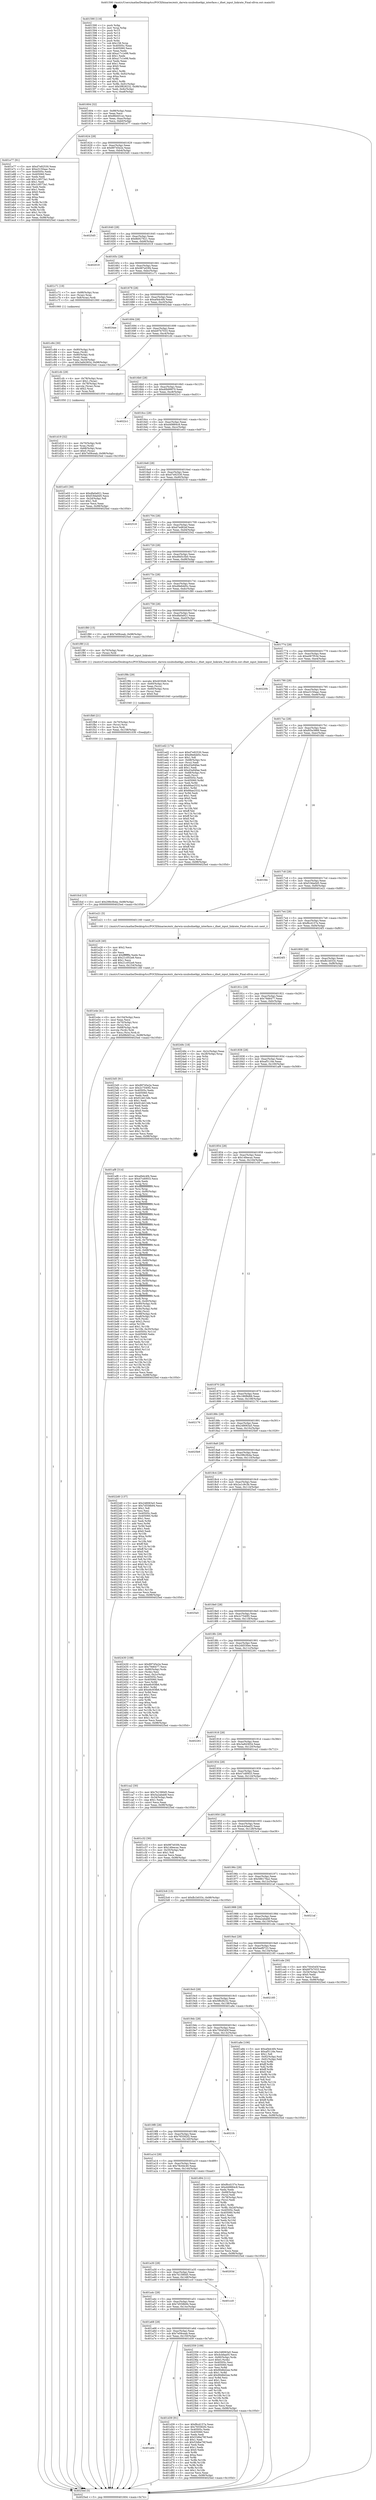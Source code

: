 digraph "0x401590" {
  label = "0x401590 (/mnt/c/Users/mathe/Desktop/tcc/POCII/binaries/extr_darwin-xnubsdnetkpi_interface.c_ifnet_input_linkrate_Final-ollvm.out::main(0))"
  labelloc = "t"
  node[shape=record]

  Entry [label="",width=0.3,height=0.3,shape=circle,fillcolor=black,style=filled]
  "0x401604" [label="{
     0x401604 [32]\l
     | [instrs]\l
     &nbsp;&nbsp;0x401604 \<+6\>: mov -0x98(%rbp),%eax\l
     &nbsp;&nbsp;0x40160a \<+2\>: mov %eax,%ecx\l
     &nbsp;&nbsp;0x40160c \<+6\>: sub $0x88d451ec,%ecx\l
     &nbsp;&nbsp;0x401612 \<+6\>: mov %eax,-0xac(%rbp)\l
     &nbsp;&nbsp;0x401618 \<+6\>: mov %ecx,-0xb0(%rbp)\l
     &nbsp;&nbsp;0x40161e \<+6\>: je 0000000000401e77 \<main+0x8e7\>\l
  }"]
  "0x401e77" [label="{
     0x401e77 [91]\l
     | [instrs]\l
     &nbsp;&nbsp;0x401e77 \<+5\>: mov $0xd7e92530,%eax\l
     &nbsp;&nbsp;0x401e7c \<+5\>: mov $0xe3150aac,%ecx\l
     &nbsp;&nbsp;0x401e81 \<+7\>: mov 0x40505c,%edx\l
     &nbsp;&nbsp;0x401e88 \<+7\>: mov 0x405060,%esi\l
     &nbsp;&nbsp;0x401e8f \<+2\>: mov %edx,%edi\l
     &nbsp;&nbsp;0x401e91 \<+6\>: add $0x1c9573a1,%edi\l
     &nbsp;&nbsp;0x401e97 \<+3\>: sub $0x1,%edi\l
     &nbsp;&nbsp;0x401e9a \<+6\>: sub $0x1c9573a1,%edi\l
     &nbsp;&nbsp;0x401ea0 \<+3\>: imul %edi,%edx\l
     &nbsp;&nbsp;0x401ea3 \<+3\>: and $0x1,%edx\l
     &nbsp;&nbsp;0x401ea6 \<+3\>: cmp $0x0,%edx\l
     &nbsp;&nbsp;0x401ea9 \<+4\>: sete %r8b\l
     &nbsp;&nbsp;0x401ead \<+3\>: cmp $0xa,%esi\l
     &nbsp;&nbsp;0x401eb0 \<+4\>: setl %r9b\l
     &nbsp;&nbsp;0x401eb4 \<+3\>: mov %r8b,%r10b\l
     &nbsp;&nbsp;0x401eb7 \<+3\>: and %r9b,%r10b\l
     &nbsp;&nbsp;0x401eba \<+3\>: xor %r9b,%r8b\l
     &nbsp;&nbsp;0x401ebd \<+3\>: or %r8b,%r10b\l
     &nbsp;&nbsp;0x401ec0 \<+4\>: test $0x1,%r10b\l
     &nbsp;&nbsp;0x401ec4 \<+3\>: cmovne %ecx,%eax\l
     &nbsp;&nbsp;0x401ec7 \<+6\>: mov %eax,-0x98(%rbp)\l
     &nbsp;&nbsp;0x401ecd \<+5\>: jmp 00000000004025ed \<main+0x105d\>\l
  }"]
  "0x401624" [label="{
     0x401624 [28]\l
     | [instrs]\l
     &nbsp;&nbsp;0x401624 \<+5\>: jmp 0000000000401629 \<main+0x99\>\l
     &nbsp;&nbsp;0x401629 \<+6\>: mov -0xac(%rbp),%eax\l
     &nbsp;&nbsp;0x40162f \<+5\>: sub $0x89745e2e,%eax\l
     &nbsp;&nbsp;0x401634 \<+6\>: mov %eax,-0xb4(%rbp)\l
     &nbsp;&nbsp;0x40163a \<+6\>: je 00000000004025d5 \<main+0x1045\>\l
  }"]
  Exit [label="",width=0.3,height=0.3,shape=circle,fillcolor=black,style=filled,peripheries=2]
  "0x4025d5" [label="{
     0x4025d5\l
  }", style=dashed]
  "0x401640" [label="{
     0x401640 [28]\l
     | [instrs]\l
     &nbsp;&nbsp;0x401640 \<+5\>: jmp 0000000000401645 \<main+0xb5\>\l
     &nbsp;&nbsp;0x401645 \<+6\>: mov -0xac(%rbp),%eax\l
     &nbsp;&nbsp;0x40164b \<+5\>: sub $0x8b927621,%eax\l
     &nbsp;&nbsp;0x401650 \<+6\>: mov %eax,-0xb8(%rbp)\l
     &nbsp;&nbsp;0x401656 \<+6\>: je 0000000000402019 \<main+0xa89\>\l
  }"]
  "0x401fcd" [label="{
     0x401fcd [15]\l
     | [instrs]\l
     &nbsp;&nbsp;0x401fcd \<+10\>: movl $0x298c0b4a,-0x98(%rbp)\l
     &nbsp;&nbsp;0x401fd7 \<+5\>: jmp 00000000004025ed \<main+0x105d\>\l
  }"]
  "0x402019" [label="{
     0x402019\l
  }", style=dashed]
  "0x40165c" [label="{
     0x40165c [28]\l
     | [instrs]\l
     &nbsp;&nbsp;0x40165c \<+5\>: jmp 0000000000401661 \<main+0xd1\>\l
     &nbsp;&nbsp;0x401661 \<+6\>: mov -0xac(%rbp),%eax\l
     &nbsp;&nbsp;0x401667 \<+5\>: sub $0x987e03f4,%eax\l
     &nbsp;&nbsp;0x40166c \<+6\>: mov %eax,-0xbc(%rbp)\l
     &nbsp;&nbsp;0x401672 \<+6\>: je 0000000000401c71 \<main+0x6e1\>\l
  }"]
  "0x401fb8" [label="{
     0x401fb8 [21]\l
     | [instrs]\l
     &nbsp;&nbsp;0x401fb8 \<+4\>: mov -0x70(%rbp),%rcx\l
     &nbsp;&nbsp;0x401fbc \<+3\>: mov (%rcx),%rcx\l
     &nbsp;&nbsp;0x401fbf \<+3\>: mov %rcx,%rdi\l
     &nbsp;&nbsp;0x401fc2 \<+6\>: mov %eax,-0x158(%rbp)\l
     &nbsp;&nbsp;0x401fc8 \<+5\>: call 0000000000401030 \<free@plt\>\l
     | [calls]\l
     &nbsp;&nbsp;0x401030 \{1\} (unknown)\l
  }"]
  "0x401c71" [label="{
     0x401c71 [19]\l
     | [instrs]\l
     &nbsp;&nbsp;0x401c71 \<+7\>: mov -0x88(%rbp),%rax\l
     &nbsp;&nbsp;0x401c78 \<+3\>: mov (%rax),%rax\l
     &nbsp;&nbsp;0x401c7b \<+4\>: mov 0x8(%rax),%rdi\l
     &nbsp;&nbsp;0x401c7f \<+5\>: call 0000000000401060 \<atoi@plt\>\l
     | [calls]\l
     &nbsp;&nbsp;0x401060 \{1\} (unknown)\l
  }"]
  "0x401678" [label="{
     0x401678 [28]\l
     | [instrs]\l
     &nbsp;&nbsp;0x401678 \<+5\>: jmp 000000000040167d \<main+0xed\>\l
     &nbsp;&nbsp;0x40167d \<+6\>: mov -0xac(%rbp),%eax\l
     &nbsp;&nbsp;0x401683 \<+5\>: sub $0xaf4dc4f4,%eax\l
     &nbsp;&nbsp;0x401688 \<+6\>: mov %eax,-0xc0(%rbp)\l
     &nbsp;&nbsp;0x40168e \<+6\>: je 00000000004024ae \<main+0xf1e\>\l
  }"]
  "0x401f9b" [label="{
     0x401f9b [29]\l
     | [instrs]\l
     &nbsp;&nbsp;0x401f9b \<+10\>: movabs $0x4030d6,%rdi\l
     &nbsp;&nbsp;0x401fa5 \<+4\>: mov -0x60(%rbp),%rcx\l
     &nbsp;&nbsp;0x401fa9 \<+2\>: mov %eax,(%rcx)\l
     &nbsp;&nbsp;0x401fab \<+4\>: mov -0x60(%rbp),%rcx\l
     &nbsp;&nbsp;0x401faf \<+2\>: mov (%rcx),%esi\l
     &nbsp;&nbsp;0x401fb1 \<+2\>: mov $0x0,%al\l
     &nbsp;&nbsp;0x401fb3 \<+5\>: call 0000000000401040 \<printf@plt\>\l
     | [calls]\l
     &nbsp;&nbsp;0x401040 \{1\} (unknown)\l
  }"]
  "0x4024ae" [label="{
     0x4024ae\l
  }", style=dashed]
  "0x401694" [label="{
     0x401694 [28]\l
     | [instrs]\l
     &nbsp;&nbsp;0x401694 \<+5\>: jmp 0000000000401699 \<main+0x109\>\l
     &nbsp;&nbsp;0x401699 \<+6\>: mov -0xac(%rbp),%eax\l
     &nbsp;&nbsp;0x40169f \<+5\>: sub $0xb97b7033,%eax\l
     &nbsp;&nbsp;0x4016a4 \<+6\>: mov %eax,-0xc4(%rbp)\l
     &nbsp;&nbsp;0x4016aa \<+6\>: je 0000000000401cfc \<main+0x76c\>\l
  }"]
  "0x401e4e" [label="{
     0x401e4e [41]\l
     | [instrs]\l
     &nbsp;&nbsp;0x401e4e \<+6\>: mov -0x154(%rbp),%ecx\l
     &nbsp;&nbsp;0x401e54 \<+3\>: imul %eax,%ecx\l
     &nbsp;&nbsp;0x401e57 \<+4\>: mov -0x70(%rbp),%rsi\l
     &nbsp;&nbsp;0x401e5b \<+3\>: mov (%rsi),%rsi\l
     &nbsp;&nbsp;0x401e5e \<+4\>: mov -0x68(%rbp),%rdi\l
     &nbsp;&nbsp;0x401e62 \<+3\>: movslq (%rdi),%rdi\l
     &nbsp;&nbsp;0x401e65 \<+3\>: mov %ecx,(%rsi,%rdi,4)\l
     &nbsp;&nbsp;0x401e68 \<+10\>: movl $0x88d451ec,-0x98(%rbp)\l
     &nbsp;&nbsp;0x401e72 \<+5\>: jmp 00000000004025ed \<main+0x105d\>\l
  }"]
  "0x401cfc" [label="{
     0x401cfc [29]\l
     | [instrs]\l
     &nbsp;&nbsp;0x401cfc \<+4\>: mov -0x78(%rbp),%rax\l
     &nbsp;&nbsp;0x401d00 \<+6\>: movl $0x1,(%rax)\l
     &nbsp;&nbsp;0x401d06 \<+4\>: mov -0x78(%rbp),%rax\l
     &nbsp;&nbsp;0x401d0a \<+3\>: movslq (%rax),%rax\l
     &nbsp;&nbsp;0x401d0d \<+4\>: shl $0x2,%rax\l
     &nbsp;&nbsp;0x401d11 \<+3\>: mov %rax,%rdi\l
     &nbsp;&nbsp;0x401d14 \<+5\>: call 0000000000401050 \<malloc@plt\>\l
     | [calls]\l
     &nbsp;&nbsp;0x401050 \{1\} (unknown)\l
  }"]
  "0x4016b0" [label="{
     0x4016b0 [28]\l
     | [instrs]\l
     &nbsp;&nbsp;0x4016b0 \<+5\>: jmp 00000000004016b5 \<main+0x125\>\l
     &nbsp;&nbsp;0x4016b5 \<+6\>: mov -0xac(%rbp),%eax\l
     &nbsp;&nbsp;0x4016bb \<+5\>: sub $0xd0b99970,%eax\l
     &nbsp;&nbsp;0x4016c0 \<+6\>: mov %eax,-0xc8(%rbp)\l
     &nbsp;&nbsp;0x4016c6 \<+6\>: je 00000000004022c1 \<main+0xd31\>\l
  }"]
  "0x401e26" [label="{
     0x401e26 [40]\l
     | [instrs]\l
     &nbsp;&nbsp;0x401e26 \<+5\>: mov $0x2,%ecx\l
     &nbsp;&nbsp;0x401e2b \<+1\>: cltd\l
     &nbsp;&nbsp;0x401e2c \<+2\>: idiv %ecx\l
     &nbsp;&nbsp;0x401e2e \<+6\>: imul $0xfffffffe,%edx,%ecx\l
     &nbsp;&nbsp;0x401e34 \<+6\>: sub $0x21c052e9,%ecx\l
     &nbsp;&nbsp;0x401e3a \<+3\>: add $0x1,%ecx\l
     &nbsp;&nbsp;0x401e3d \<+6\>: add $0x21c052e9,%ecx\l
     &nbsp;&nbsp;0x401e43 \<+6\>: mov %ecx,-0x154(%rbp)\l
     &nbsp;&nbsp;0x401e49 \<+5\>: call 0000000000401160 \<next_i\>\l
     | [calls]\l
     &nbsp;&nbsp;0x401160 \{1\} (/mnt/c/Users/mathe/Desktop/tcc/POCII/binaries/extr_darwin-xnubsdnetkpi_interface.c_ifnet_input_linkrate_Final-ollvm.out::next_i)\l
  }"]
  "0x4022c1" [label="{
     0x4022c1\l
  }", style=dashed]
  "0x4016cc" [label="{
     0x4016cc [28]\l
     | [instrs]\l
     &nbsp;&nbsp;0x4016cc \<+5\>: jmp 00000000004016d1 \<main+0x141\>\l
     &nbsp;&nbsp;0x4016d1 \<+6\>: mov -0xac(%rbp),%eax\l
     &nbsp;&nbsp;0x4016d7 \<+5\>: sub $0xd49884c8,%eax\l
     &nbsp;&nbsp;0x4016dc \<+6\>: mov %eax,-0xcc(%rbp)\l
     &nbsp;&nbsp;0x4016e2 \<+6\>: je 0000000000401e03 \<main+0x873\>\l
  }"]
  "0x401a84" [label="{
     0x401a84\l
  }", style=dashed]
  "0x401e03" [label="{
     0x401e03 [30]\l
     | [instrs]\l
     &nbsp;&nbsp;0x401e03 \<+5\>: mov $0xdfa0a921,%eax\l
     &nbsp;&nbsp;0x401e08 \<+5\>: mov $0xf19da0d5,%ecx\l
     &nbsp;&nbsp;0x401e0d \<+3\>: mov -0x2d(%rbp),%dl\l
     &nbsp;&nbsp;0x401e10 \<+3\>: test $0x1,%dl\l
     &nbsp;&nbsp;0x401e13 \<+3\>: cmovne %ecx,%eax\l
     &nbsp;&nbsp;0x401e16 \<+6\>: mov %eax,-0x98(%rbp)\l
     &nbsp;&nbsp;0x401e1c \<+5\>: jmp 00000000004025ed \<main+0x105d\>\l
  }"]
  "0x4016e8" [label="{
     0x4016e8 [28]\l
     | [instrs]\l
     &nbsp;&nbsp;0x4016e8 \<+5\>: jmp 00000000004016ed \<main+0x15d\>\l
     &nbsp;&nbsp;0x4016ed \<+6\>: mov -0xac(%rbp),%eax\l
     &nbsp;&nbsp;0x4016f3 \<+5\>: sub $0xd7e92530,%eax\l
     &nbsp;&nbsp;0x4016f8 \<+6\>: mov %eax,-0xd0(%rbp)\l
     &nbsp;&nbsp;0x4016fe \<+6\>: je 0000000000402518 \<main+0xf88\>\l
  }"]
  "0x401d39" [label="{
     0x401d39 [91]\l
     | [instrs]\l
     &nbsp;&nbsp;0x401d39 \<+5\>: mov $0xf6cd157e,%eax\l
     &nbsp;&nbsp;0x401d3e \<+5\>: mov $0x765582f2,%ecx\l
     &nbsp;&nbsp;0x401d43 \<+7\>: mov 0x40505c,%edx\l
     &nbsp;&nbsp;0x401d4a \<+7\>: mov 0x405060,%esi\l
     &nbsp;&nbsp;0x401d51 \<+2\>: mov %edx,%edi\l
     &nbsp;&nbsp;0x401d53 \<+6\>: add $0x53dbe76f,%edi\l
     &nbsp;&nbsp;0x401d59 \<+3\>: sub $0x1,%edi\l
     &nbsp;&nbsp;0x401d5c \<+6\>: sub $0x53dbe76f,%edi\l
     &nbsp;&nbsp;0x401d62 \<+3\>: imul %edi,%edx\l
     &nbsp;&nbsp;0x401d65 \<+3\>: and $0x1,%edx\l
     &nbsp;&nbsp;0x401d68 \<+3\>: cmp $0x0,%edx\l
     &nbsp;&nbsp;0x401d6b \<+4\>: sete %r8b\l
     &nbsp;&nbsp;0x401d6f \<+3\>: cmp $0xa,%esi\l
     &nbsp;&nbsp;0x401d72 \<+4\>: setl %r9b\l
     &nbsp;&nbsp;0x401d76 \<+3\>: mov %r8b,%r10b\l
     &nbsp;&nbsp;0x401d79 \<+3\>: and %r9b,%r10b\l
     &nbsp;&nbsp;0x401d7c \<+3\>: xor %r9b,%r8b\l
     &nbsp;&nbsp;0x401d7f \<+3\>: or %r8b,%r10b\l
     &nbsp;&nbsp;0x401d82 \<+4\>: test $0x1,%r10b\l
     &nbsp;&nbsp;0x401d86 \<+3\>: cmovne %ecx,%eax\l
     &nbsp;&nbsp;0x401d89 \<+6\>: mov %eax,-0x98(%rbp)\l
     &nbsp;&nbsp;0x401d8f \<+5\>: jmp 00000000004025ed \<main+0x105d\>\l
  }"]
  "0x402518" [label="{
     0x402518\l
  }", style=dashed]
  "0x401704" [label="{
     0x401704 [28]\l
     | [instrs]\l
     &nbsp;&nbsp;0x401704 \<+5\>: jmp 0000000000401709 \<main+0x179\>\l
     &nbsp;&nbsp;0x401709 \<+6\>: mov -0xac(%rbp),%eax\l
     &nbsp;&nbsp;0x40170f \<+5\>: sub $0xd7ed82ef,%eax\l
     &nbsp;&nbsp;0x401714 \<+6\>: mov %eax,-0xd4(%rbp)\l
     &nbsp;&nbsp;0x40171a \<+6\>: je 0000000000402542 \<main+0xfb2\>\l
  }"]
  "0x401a68" [label="{
     0x401a68 [28]\l
     | [instrs]\l
     &nbsp;&nbsp;0x401a68 \<+5\>: jmp 0000000000401a6d \<main+0x4dd\>\l
     &nbsp;&nbsp;0x401a6d \<+6\>: mov -0xac(%rbp),%eax\l
     &nbsp;&nbsp;0x401a73 \<+5\>: sub $0x7e09ceab,%eax\l
     &nbsp;&nbsp;0x401a78 \<+6\>: mov %eax,-0x150(%rbp)\l
     &nbsp;&nbsp;0x401a7e \<+6\>: je 0000000000401d39 \<main+0x7a9\>\l
  }"]
  "0x402542" [label="{
     0x402542\l
  }", style=dashed]
  "0x401720" [label="{
     0x401720 [28]\l
     | [instrs]\l
     &nbsp;&nbsp;0x401720 \<+5\>: jmp 0000000000401725 \<main+0x195\>\l
     &nbsp;&nbsp;0x401725 \<+6\>: mov -0xac(%rbp),%eax\l
     &nbsp;&nbsp;0x40172b \<+5\>: sub $0xd9d5c5b0,%eax\l
     &nbsp;&nbsp;0x401730 \<+6\>: mov %eax,-0xd8(%rbp)\l
     &nbsp;&nbsp;0x401736 \<+6\>: je 0000000000402098 \<main+0xb08\>\l
  }"]
  "0x402359" [label="{
     0x402359 [109]\l
     | [instrs]\l
     &nbsp;&nbsp;0x402359 \<+5\>: mov $0x248063a5,%eax\l
     &nbsp;&nbsp;0x40235e \<+5\>: mov $0x4cbfaa05,%ecx\l
     &nbsp;&nbsp;0x402363 \<+7\>: mov -0x90(%rbp),%rdx\l
     &nbsp;&nbsp;0x40236a \<+6\>: movl $0x0,(%rdx)\l
     &nbsp;&nbsp;0x402370 \<+7\>: mov 0x40505c,%esi\l
     &nbsp;&nbsp;0x402377 \<+7\>: mov 0x405060,%edi\l
     &nbsp;&nbsp;0x40237e \<+3\>: mov %esi,%r8d\l
     &nbsp;&nbsp;0x402381 \<+7\>: sub $0x90d6d2ee,%r8d\l
     &nbsp;&nbsp;0x402388 \<+4\>: sub $0x1,%r8d\l
     &nbsp;&nbsp;0x40238c \<+7\>: add $0x90d6d2ee,%r8d\l
     &nbsp;&nbsp;0x402393 \<+4\>: imul %r8d,%esi\l
     &nbsp;&nbsp;0x402397 \<+3\>: and $0x1,%esi\l
     &nbsp;&nbsp;0x40239a \<+3\>: cmp $0x0,%esi\l
     &nbsp;&nbsp;0x40239d \<+4\>: sete %r9b\l
     &nbsp;&nbsp;0x4023a1 \<+3\>: cmp $0xa,%edi\l
     &nbsp;&nbsp;0x4023a4 \<+4\>: setl %r10b\l
     &nbsp;&nbsp;0x4023a8 \<+3\>: mov %r9b,%r11b\l
     &nbsp;&nbsp;0x4023ab \<+3\>: and %r10b,%r11b\l
     &nbsp;&nbsp;0x4023ae \<+3\>: xor %r10b,%r9b\l
     &nbsp;&nbsp;0x4023b1 \<+3\>: or %r9b,%r11b\l
     &nbsp;&nbsp;0x4023b4 \<+4\>: test $0x1,%r11b\l
     &nbsp;&nbsp;0x4023b8 \<+3\>: cmovne %ecx,%eax\l
     &nbsp;&nbsp;0x4023bb \<+6\>: mov %eax,-0x98(%rbp)\l
     &nbsp;&nbsp;0x4023c1 \<+5\>: jmp 00000000004025ed \<main+0x105d\>\l
  }"]
  "0x402098" [label="{
     0x402098\l
  }", style=dashed]
  "0x40173c" [label="{
     0x40173c [28]\l
     | [instrs]\l
     &nbsp;&nbsp;0x40173c \<+5\>: jmp 0000000000401741 \<main+0x1b1\>\l
     &nbsp;&nbsp;0x401741 \<+6\>: mov -0xac(%rbp),%eax\l
     &nbsp;&nbsp;0x401747 \<+5\>: sub $0xd9e6dd5c,%eax\l
     &nbsp;&nbsp;0x40174c \<+6\>: mov %eax,-0xdc(%rbp)\l
     &nbsp;&nbsp;0x401752 \<+6\>: je 0000000000401f80 \<main+0x9f0\>\l
  }"]
  "0x401a4c" [label="{
     0x401a4c [28]\l
     | [instrs]\l
     &nbsp;&nbsp;0x401a4c \<+5\>: jmp 0000000000401a51 \<main+0x4c1\>\l
     &nbsp;&nbsp;0x401a51 \<+6\>: mov -0xac(%rbp),%eax\l
     &nbsp;&nbsp;0x401a57 \<+5\>: sub $0x7d558b94,%eax\l
     &nbsp;&nbsp;0x401a5c \<+6\>: mov %eax,-0x14c(%rbp)\l
     &nbsp;&nbsp;0x401a62 \<+6\>: je 0000000000402359 \<main+0xdc9\>\l
  }"]
  "0x401f80" [label="{
     0x401f80 [15]\l
     | [instrs]\l
     &nbsp;&nbsp;0x401f80 \<+10\>: movl $0x7e09ceab,-0x98(%rbp)\l
     &nbsp;&nbsp;0x401f8a \<+5\>: jmp 00000000004025ed \<main+0x105d\>\l
  }"]
  "0x401758" [label="{
     0x401758 [28]\l
     | [instrs]\l
     &nbsp;&nbsp;0x401758 \<+5\>: jmp 000000000040175d \<main+0x1cd\>\l
     &nbsp;&nbsp;0x40175d \<+6\>: mov -0xac(%rbp),%eax\l
     &nbsp;&nbsp;0x401763 \<+5\>: sub $0xdfa0a921,%eax\l
     &nbsp;&nbsp;0x401768 \<+6\>: mov %eax,-0xe0(%rbp)\l
     &nbsp;&nbsp;0x40176e \<+6\>: je 0000000000401f8f \<main+0x9ff\>\l
  }"]
  "0x401cc0" [label="{
     0x401cc0\l
  }", style=dashed]
  "0x401f8f" [label="{
     0x401f8f [12]\l
     | [instrs]\l
     &nbsp;&nbsp;0x401f8f \<+4\>: mov -0x70(%rbp),%rax\l
     &nbsp;&nbsp;0x401f93 \<+3\>: mov (%rax),%rdi\l
     &nbsp;&nbsp;0x401f96 \<+5\>: call 0000000000401400 \<ifnet_input_linkrate\>\l
     | [calls]\l
     &nbsp;&nbsp;0x401400 \{1\} (/mnt/c/Users/mathe/Desktop/tcc/POCII/binaries/extr_darwin-xnubsdnetkpi_interface.c_ifnet_input_linkrate_Final-ollvm.out::ifnet_input_linkrate)\l
  }"]
  "0x401774" [label="{
     0x401774 [28]\l
     | [instrs]\l
     &nbsp;&nbsp;0x401774 \<+5\>: jmp 0000000000401779 \<main+0x1e9\>\l
     &nbsp;&nbsp;0x401779 \<+6\>: mov -0xac(%rbp),%eax\l
     &nbsp;&nbsp;0x40177f \<+5\>: sub $0xe067f53d,%eax\l
     &nbsp;&nbsp;0x401784 \<+6\>: mov %eax,-0xe4(%rbp)\l
     &nbsp;&nbsp;0x40178a \<+6\>: je 000000000040220b \<main+0xc7b\>\l
  }"]
  "0x401a30" [label="{
     0x401a30 [28]\l
     | [instrs]\l
     &nbsp;&nbsp;0x401a30 \<+5\>: jmp 0000000000401a35 \<main+0x4a5\>\l
     &nbsp;&nbsp;0x401a35 \<+6\>: mov -0xac(%rbp),%eax\l
     &nbsp;&nbsp;0x401a3b \<+5\>: sub $0x7b1580d5,%eax\l
     &nbsp;&nbsp;0x401a40 \<+6\>: mov %eax,-0x148(%rbp)\l
     &nbsp;&nbsp;0x401a46 \<+6\>: je 0000000000401cc0 \<main+0x730\>\l
  }"]
  "0x40220b" [label="{
     0x40220b\l
  }", style=dashed]
  "0x401790" [label="{
     0x401790 [28]\l
     | [instrs]\l
     &nbsp;&nbsp;0x401790 \<+5\>: jmp 0000000000401795 \<main+0x205\>\l
     &nbsp;&nbsp;0x401795 \<+6\>: mov -0xac(%rbp),%eax\l
     &nbsp;&nbsp;0x40179b \<+5\>: sub $0xe3150aac,%eax\l
     &nbsp;&nbsp;0x4017a0 \<+6\>: mov %eax,-0xe8(%rbp)\l
     &nbsp;&nbsp;0x4017a6 \<+6\>: je 0000000000401ed2 \<main+0x942\>\l
  }"]
  "0x40203d" [label="{
     0x40203d\l
  }", style=dashed]
  "0x401ed2" [label="{
     0x401ed2 [174]\l
     | [instrs]\l
     &nbsp;&nbsp;0x401ed2 \<+5\>: mov $0xd7e92530,%eax\l
     &nbsp;&nbsp;0x401ed7 \<+5\>: mov $0xd9e6dd5c,%ecx\l
     &nbsp;&nbsp;0x401edc \<+2\>: mov $0x1,%dl\l
     &nbsp;&nbsp;0x401ede \<+4\>: mov -0x68(%rbp),%rsi\l
     &nbsp;&nbsp;0x401ee2 \<+2\>: mov (%rsi),%edi\l
     &nbsp;&nbsp;0x401ee4 \<+6\>: sub $0xd3a94fae,%edi\l
     &nbsp;&nbsp;0x401eea \<+3\>: add $0x1,%edi\l
     &nbsp;&nbsp;0x401eed \<+6\>: add $0xd3a94fae,%edi\l
     &nbsp;&nbsp;0x401ef3 \<+4\>: mov -0x68(%rbp),%rsi\l
     &nbsp;&nbsp;0x401ef7 \<+2\>: mov %edi,(%rsi)\l
     &nbsp;&nbsp;0x401ef9 \<+7\>: mov 0x40505c,%edi\l
     &nbsp;&nbsp;0x401f00 \<+8\>: mov 0x405060,%r8d\l
     &nbsp;&nbsp;0x401f08 \<+3\>: mov %edi,%r9d\l
     &nbsp;&nbsp;0x401f0b \<+7\>: sub $0x66ae2532,%r9d\l
     &nbsp;&nbsp;0x401f12 \<+4\>: sub $0x1,%r9d\l
     &nbsp;&nbsp;0x401f16 \<+7\>: add $0x66ae2532,%r9d\l
     &nbsp;&nbsp;0x401f1d \<+4\>: imul %r9d,%edi\l
     &nbsp;&nbsp;0x401f21 \<+3\>: and $0x1,%edi\l
     &nbsp;&nbsp;0x401f24 \<+3\>: cmp $0x0,%edi\l
     &nbsp;&nbsp;0x401f27 \<+4\>: sete %r10b\l
     &nbsp;&nbsp;0x401f2b \<+4\>: cmp $0xa,%r8d\l
     &nbsp;&nbsp;0x401f2f \<+4\>: setl %r11b\l
     &nbsp;&nbsp;0x401f33 \<+3\>: mov %r10b,%bl\l
     &nbsp;&nbsp;0x401f36 \<+3\>: xor $0xff,%bl\l
     &nbsp;&nbsp;0x401f39 \<+3\>: mov %r11b,%r14b\l
     &nbsp;&nbsp;0x401f3c \<+4\>: xor $0xff,%r14b\l
     &nbsp;&nbsp;0x401f40 \<+3\>: xor $0x0,%dl\l
     &nbsp;&nbsp;0x401f43 \<+3\>: mov %bl,%r15b\l
     &nbsp;&nbsp;0x401f46 \<+4\>: and $0x0,%r15b\l
     &nbsp;&nbsp;0x401f4a \<+3\>: and %dl,%r10b\l
     &nbsp;&nbsp;0x401f4d \<+3\>: mov %r14b,%r12b\l
     &nbsp;&nbsp;0x401f50 \<+4\>: and $0x0,%r12b\l
     &nbsp;&nbsp;0x401f54 \<+3\>: and %dl,%r11b\l
     &nbsp;&nbsp;0x401f57 \<+3\>: or %r10b,%r15b\l
     &nbsp;&nbsp;0x401f5a \<+3\>: or %r11b,%r12b\l
     &nbsp;&nbsp;0x401f5d \<+3\>: xor %r12b,%r15b\l
     &nbsp;&nbsp;0x401f60 \<+3\>: or %r14b,%bl\l
     &nbsp;&nbsp;0x401f63 \<+3\>: xor $0xff,%bl\l
     &nbsp;&nbsp;0x401f66 \<+3\>: or $0x0,%dl\l
     &nbsp;&nbsp;0x401f69 \<+2\>: and %dl,%bl\l
     &nbsp;&nbsp;0x401f6b \<+3\>: or %bl,%r15b\l
     &nbsp;&nbsp;0x401f6e \<+4\>: test $0x1,%r15b\l
     &nbsp;&nbsp;0x401f72 \<+3\>: cmovne %ecx,%eax\l
     &nbsp;&nbsp;0x401f75 \<+6\>: mov %eax,-0x98(%rbp)\l
     &nbsp;&nbsp;0x401f7b \<+5\>: jmp 00000000004025ed \<main+0x105d\>\l
  }"]
  "0x4017ac" [label="{
     0x4017ac [28]\l
     | [instrs]\l
     &nbsp;&nbsp;0x4017ac \<+5\>: jmp 00000000004017b1 \<main+0x221\>\l
     &nbsp;&nbsp;0x4017b1 \<+6\>: mov -0xac(%rbp),%eax\l
     &nbsp;&nbsp;0x4017b7 \<+5\>: sub $0xf05e3889,%eax\l
     &nbsp;&nbsp;0x4017bc \<+6\>: mov %eax,-0xec(%rbp)\l
     &nbsp;&nbsp;0x4017c2 \<+6\>: je 0000000000401fdc \<main+0xa4c\>\l
  }"]
  "0x401a14" [label="{
     0x401a14 [28]\l
     | [instrs]\l
     &nbsp;&nbsp;0x401a14 \<+5\>: jmp 0000000000401a19 \<main+0x489\>\l
     &nbsp;&nbsp;0x401a19 \<+6\>: mov -0xac(%rbp),%eax\l
     &nbsp;&nbsp;0x401a1f \<+5\>: sub $0x78c0dc40,%eax\l
     &nbsp;&nbsp;0x401a24 \<+6\>: mov %eax,-0x144(%rbp)\l
     &nbsp;&nbsp;0x401a2a \<+6\>: je 000000000040203d \<main+0xaad\>\l
  }"]
  "0x401fdc" [label="{
     0x401fdc\l
  }", style=dashed]
  "0x4017c8" [label="{
     0x4017c8 [28]\l
     | [instrs]\l
     &nbsp;&nbsp;0x4017c8 \<+5\>: jmp 00000000004017cd \<main+0x23d\>\l
     &nbsp;&nbsp;0x4017cd \<+6\>: mov -0xac(%rbp),%eax\l
     &nbsp;&nbsp;0x4017d3 \<+5\>: sub $0xf19da0d5,%eax\l
     &nbsp;&nbsp;0x4017d8 \<+6\>: mov %eax,-0xf0(%rbp)\l
     &nbsp;&nbsp;0x4017de \<+6\>: je 0000000000401e21 \<main+0x891\>\l
  }"]
  "0x401d94" [label="{
     0x401d94 [111]\l
     | [instrs]\l
     &nbsp;&nbsp;0x401d94 \<+5\>: mov $0xf6cd157e,%eax\l
     &nbsp;&nbsp;0x401d99 \<+5\>: mov $0xd49884c8,%ecx\l
     &nbsp;&nbsp;0x401d9e \<+2\>: xor %edx,%edx\l
     &nbsp;&nbsp;0x401da0 \<+4\>: mov -0x68(%rbp),%rsi\l
     &nbsp;&nbsp;0x401da4 \<+2\>: mov (%rsi),%edi\l
     &nbsp;&nbsp;0x401da6 \<+4\>: mov -0x78(%rbp),%rsi\l
     &nbsp;&nbsp;0x401daa \<+2\>: cmp (%rsi),%edi\l
     &nbsp;&nbsp;0x401dac \<+4\>: setl %r8b\l
     &nbsp;&nbsp;0x401db0 \<+4\>: and $0x1,%r8b\l
     &nbsp;&nbsp;0x401db4 \<+4\>: mov %r8b,-0x2d(%rbp)\l
     &nbsp;&nbsp;0x401db8 \<+7\>: mov 0x40505c,%edi\l
     &nbsp;&nbsp;0x401dbf \<+8\>: mov 0x405060,%r9d\l
     &nbsp;&nbsp;0x401dc7 \<+3\>: sub $0x1,%edx\l
     &nbsp;&nbsp;0x401dca \<+3\>: mov %edi,%r10d\l
     &nbsp;&nbsp;0x401dcd \<+3\>: add %edx,%r10d\l
     &nbsp;&nbsp;0x401dd0 \<+4\>: imul %r10d,%edi\l
     &nbsp;&nbsp;0x401dd4 \<+3\>: and $0x1,%edi\l
     &nbsp;&nbsp;0x401dd7 \<+3\>: cmp $0x0,%edi\l
     &nbsp;&nbsp;0x401dda \<+4\>: sete %r8b\l
     &nbsp;&nbsp;0x401dde \<+4\>: cmp $0xa,%r9d\l
     &nbsp;&nbsp;0x401de2 \<+4\>: setl %r11b\l
     &nbsp;&nbsp;0x401de6 \<+3\>: mov %r8b,%bl\l
     &nbsp;&nbsp;0x401de9 \<+3\>: and %r11b,%bl\l
     &nbsp;&nbsp;0x401dec \<+3\>: xor %r11b,%r8b\l
     &nbsp;&nbsp;0x401def \<+3\>: or %r8b,%bl\l
     &nbsp;&nbsp;0x401df2 \<+3\>: test $0x1,%bl\l
     &nbsp;&nbsp;0x401df5 \<+3\>: cmovne %ecx,%eax\l
     &nbsp;&nbsp;0x401df8 \<+6\>: mov %eax,-0x98(%rbp)\l
     &nbsp;&nbsp;0x401dfe \<+5\>: jmp 00000000004025ed \<main+0x105d\>\l
  }"]
  "0x401e21" [label="{
     0x401e21 [5]\l
     | [instrs]\l
     &nbsp;&nbsp;0x401e21 \<+5\>: call 0000000000401160 \<next_i\>\l
     | [calls]\l
     &nbsp;&nbsp;0x401160 \{1\} (/mnt/c/Users/mathe/Desktop/tcc/POCII/binaries/extr_darwin-xnubsdnetkpi_interface.c_ifnet_input_linkrate_Final-ollvm.out::next_i)\l
  }"]
  "0x4017e4" [label="{
     0x4017e4 [28]\l
     | [instrs]\l
     &nbsp;&nbsp;0x4017e4 \<+5\>: jmp 00000000004017e9 \<main+0x259\>\l
     &nbsp;&nbsp;0x4017e9 \<+6\>: mov -0xac(%rbp),%eax\l
     &nbsp;&nbsp;0x4017ef \<+5\>: sub $0xf6cd157e,%eax\l
     &nbsp;&nbsp;0x4017f4 \<+6\>: mov %eax,-0xf4(%rbp)\l
     &nbsp;&nbsp;0x4017fa \<+6\>: je 00000000004024f3 \<main+0xf63\>\l
  }"]
  "0x4019f8" [label="{
     0x4019f8 [28]\l
     | [instrs]\l
     &nbsp;&nbsp;0x4019f8 \<+5\>: jmp 00000000004019fd \<main+0x46d\>\l
     &nbsp;&nbsp;0x4019fd \<+6\>: mov -0xac(%rbp),%eax\l
     &nbsp;&nbsp;0x401a03 \<+5\>: sub $0x765582f2,%eax\l
     &nbsp;&nbsp;0x401a08 \<+6\>: mov %eax,-0x140(%rbp)\l
     &nbsp;&nbsp;0x401a0e \<+6\>: je 0000000000401d94 \<main+0x804\>\l
  }"]
  "0x4024f3" [label="{
     0x4024f3\l
  }", style=dashed]
  "0x401800" [label="{
     0x401800 [28]\l
     | [instrs]\l
     &nbsp;&nbsp;0x401800 \<+5\>: jmp 0000000000401805 \<main+0x275\>\l
     &nbsp;&nbsp;0x401805 \<+6\>: mov -0xac(%rbp),%eax\l
     &nbsp;&nbsp;0x40180b \<+5\>: sub $0xfb1b033c,%eax\l
     &nbsp;&nbsp;0x401810 \<+6\>: mov %eax,-0xf8(%rbp)\l
     &nbsp;&nbsp;0x401816 \<+6\>: je 00000000004023d5 \<main+0xe45\>\l
  }"]
  "0x4021fc" [label="{
     0x4021fc\l
  }", style=dashed]
  "0x4023d5" [label="{
     0x4023d5 [91]\l
     | [instrs]\l
     &nbsp;&nbsp;0x4023d5 \<+5\>: mov $0x89745e2e,%eax\l
     &nbsp;&nbsp;0x4023da \<+5\>: mov $0x2c7540f2,%ecx\l
     &nbsp;&nbsp;0x4023df \<+7\>: mov 0x40505c,%edx\l
     &nbsp;&nbsp;0x4023e6 \<+7\>: mov 0x405060,%esi\l
     &nbsp;&nbsp;0x4023ed \<+2\>: mov %edx,%edi\l
     &nbsp;&nbsp;0x4023ef \<+6\>: sub $0x91dd13db,%edi\l
     &nbsp;&nbsp;0x4023f5 \<+3\>: sub $0x1,%edi\l
     &nbsp;&nbsp;0x4023f8 \<+6\>: add $0x91dd13db,%edi\l
     &nbsp;&nbsp;0x4023fe \<+3\>: imul %edi,%edx\l
     &nbsp;&nbsp;0x402401 \<+3\>: and $0x1,%edx\l
     &nbsp;&nbsp;0x402404 \<+3\>: cmp $0x0,%edx\l
     &nbsp;&nbsp;0x402407 \<+4\>: sete %r8b\l
     &nbsp;&nbsp;0x40240b \<+3\>: cmp $0xa,%esi\l
     &nbsp;&nbsp;0x40240e \<+4\>: setl %r9b\l
     &nbsp;&nbsp;0x402412 \<+3\>: mov %r8b,%r10b\l
     &nbsp;&nbsp;0x402415 \<+3\>: and %r9b,%r10b\l
     &nbsp;&nbsp;0x402418 \<+3\>: xor %r9b,%r8b\l
     &nbsp;&nbsp;0x40241b \<+3\>: or %r8b,%r10b\l
     &nbsp;&nbsp;0x40241e \<+4\>: test $0x1,%r10b\l
     &nbsp;&nbsp;0x402422 \<+3\>: cmovne %ecx,%eax\l
     &nbsp;&nbsp;0x402425 \<+6\>: mov %eax,-0x98(%rbp)\l
     &nbsp;&nbsp;0x40242b \<+5\>: jmp 00000000004025ed \<main+0x105d\>\l
  }"]
  "0x40181c" [label="{
     0x40181c [28]\l
     | [instrs]\l
     &nbsp;&nbsp;0x40181c \<+5\>: jmp 0000000000401821 \<main+0x291\>\l
     &nbsp;&nbsp;0x401821 \<+6\>: mov -0xac(%rbp),%eax\l
     &nbsp;&nbsp;0x401827 \<+5\>: sub $0x79d6477,%eax\l
     &nbsp;&nbsp;0x40182c \<+6\>: mov %eax,-0xfc(%rbp)\l
     &nbsp;&nbsp;0x401832 \<+6\>: je 000000000040249c \<main+0xf0c\>\l
  }"]
  "0x401d19" [label="{
     0x401d19 [32]\l
     | [instrs]\l
     &nbsp;&nbsp;0x401d19 \<+4\>: mov -0x70(%rbp),%rdi\l
     &nbsp;&nbsp;0x401d1d \<+3\>: mov %rax,(%rdi)\l
     &nbsp;&nbsp;0x401d20 \<+4\>: mov -0x68(%rbp),%rax\l
     &nbsp;&nbsp;0x401d24 \<+6\>: movl $0x0,(%rax)\l
     &nbsp;&nbsp;0x401d2a \<+10\>: movl $0x7e09ceab,-0x98(%rbp)\l
     &nbsp;&nbsp;0x401d34 \<+5\>: jmp 00000000004025ed \<main+0x105d\>\l
  }"]
  "0x40249c" [label="{
     0x40249c [18]\l
     | [instrs]\l
     &nbsp;&nbsp;0x40249c \<+3\>: mov -0x2c(%rbp),%eax\l
     &nbsp;&nbsp;0x40249f \<+4\>: lea -0x28(%rbp),%rsp\l
     &nbsp;&nbsp;0x4024a3 \<+1\>: pop %rbx\l
     &nbsp;&nbsp;0x4024a4 \<+2\>: pop %r12\l
     &nbsp;&nbsp;0x4024a6 \<+2\>: pop %r13\l
     &nbsp;&nbsp;0x4024a8 \<+2\>: pop %r14\l
     &nbsp;&nbsp;0x4024aa \<+2\>: pop %r15\l
     &nbsp;&nbsp;0x4024ac \<+1\>: pop %rbp\l
     &nbsp;&nbsp;0x4024ad \<+1\>: ret\l
  }"]
  "0x401838" [label="{
     0x401838 [28]\l
     | [instrs]\l
     &nbsp;&nbsp;0x401838 \<+5\>: jmp 000000000040183d \<main+0x2ad\>\l
     &nbsp;&nbsp;0x40183d \<+6\>: mov -0xac(%rbp),%eax\l
     &nbsp;&nbsp;0x401843 \<+5\>: sub $0xaf5116e,%eax\l
     &nbsp;&nbsp;0x401848 \<+6\>: mov %eax,-0x100(%rbp)\l
     &nbsp;&nbsp;0x40184e \<+6\>: je 0000000000401af8 \<main+0x568\>\l
  }"]
  "0x401c84" [label="{
     0x401c84 [30]\l
     | [instrs]\l
     &nbsp;&nbsp;0x401c84 \<+4\>: mov -0x80(%rbp),%rdi\l
     &nbsp;&nbsp;0x401c88 \<+2\>: mov %eax,(%rdi)\l
     &nbsp;&nbsp;0x401c8a \<+4\>: mov -0x80(%rbp),%rdi\l
     &nbsp;&nbsp;0x401c8e \<+2\>: mov (%rdi),%eax\l
     &nbsp;&nbsp;0x401c90 \<+3\>: mov %eax,-0x34(%rbp)\l
     &nbsp;&nbsp;0x401c93 \<+10\>: movl $0x3a843654,-0x98(%rbp)\l
     &nbsp;&nbsp;0x401c9d \<+5\>: jmp 00000000004025ed \<main+0x105d\>\l
  }"]
  "0x401af8" [label="{
     0x401af8 [314]\l
     | [instrs]\l
     &nbsp;&nbsp;0x401af8 \<+5\>: mov $0xaf4dc4f4,%eax\l
     &nbsp;&nbsp;0x401afd \<+5\>: mov $0x47cd0933,%ecx\l
     &nbsp;&nbsp;0x401b02 \<+2\>: xor %edx,%edx\l
     &nbsp;&nbsp;0x401b04 \<+3\>: mov %rsp,%rsi\l
     &nbsp;&nbsp;0x401b07 \<+4\>: add $0xfffffffffffffff0,%rsi\l
     &nbsp;&nbsp;0x401b0b \<+3\>: mov %rsi,%rsp\l
     &nbsp;&nbsp;0x401b0e \<+7\>: mov %rsi,-0x90(%rbp)\l
     &nbsp;&nbsp;0x401b15 \<+3\>: mov %rsp,%rsi\l
     &nbsp;&nbsp;0x401b18 \<+4\>: add $0xfffffffffffffff0,%rsi\l
     &nbsp;&nbsp;0x401b1c \<+3\>: mov %rsi,%rsp\l
     &nbsp;&nbsp;0x401b1f \<+3\>: mov %rsp,%rdi\l
     &nbsp;&nbsp;0x401b22 \<+4\>: add $0xfffffffffffffff0,%rdi\l
     &nbsp;&nbsp;0x401b26 \<+3\>: mov %rdi,%rsp\l
     &nbsp;&nbsp;0x401b29 \<+7\>: mov %rdi,-0x88(%rbp)\l
     &nbsp;&nbsp;0x401b30 \<+3\>: mov %rsp,%rdi\l
     &nbsp;&nbsp;0x401b33 \<+4\>: add $0xfffffffffffffff0,%rdi\l
     &nbsp;&nbsp;0x401b37 \<+3\>: mov %rdi,%rsp\l
     &nbsp;&nbsp;0x401b3a \<+4\>: mov %rdi,-0x80(%rbp)\l
     &nbsp;&nbsp;0x401b3e \<+3\>: mov %rsp,%rdi\l
     &nbsp;&nbsp;0x401b41 \<+4\>: add $0xfffffffffffffff0,%rdi\l
     &nbsp;&nbsp;0x401b45 \<+3\>: mov %rdi,%rsp\l
     &nbsp;&nbsp;0x401b48 \<+4\>: mov %rdi,-0x78(%rbp)\l
     &nbsp;&nbsp;0x401b4c \<+3\>: mov %rsp,%rdi\l
     &nbsp;&nbsp;0x401b4f \<+4\>: add $0xfffffffffffffff0,%rdi\l
     &nbsp;&nbsp;0x401b53 \<+3\>: mov %rdi,%rsp\l
     &nbsp;&nbsp;0x401b56 \<+4\>: mov %rdi,-0x70(%rbp)\l
     &nbsp;&nbsp;0x401b5a \<+3\>: mov %rsp,%rdi\l
     &nbsp;&nbsp;0x401b5d \<+4\>: add $0xfffffffffffffff0,%rdi\l
     &nbsp;&nbsp;0x401b61 \<+3\>: mov %rdi,%rsp\l
     &nbsp;&nbsp;0x401b64 \<+4\>: mov %rdi,-0x68(%rbp)\l
     &nbsp;&nbsp;0x401b68 \<+3\>: mov %rsp,%rdi\l
     &nbsp;&nbsp;0x401b6b \<+4\>: add $0xfffffffffffffff0,%rdi\l
     &nbsp;&nbsp;0x401b6f \<+3\>: mov %rdi,%rsp\l
     &nbsp;&nbsp;0x401b72 \<+4\>: mov %rdi,-0x60(%rbp)\l
     &nbsp;&nbsp;0x401b76 \<+3\>: mov %rsp,%rdi\l
     &nbsp;&nbsp;0x401b79 \<+4\>: add $0xfffffffffffffff0,%rdi\l
     &nbsp;&nbsp;0x401b7d \<+3\>: mov %rdi,%rsp\l
     &nbsp;&nbsp;0x401b80 \<+4\>: mov %rdi,-0x58(%rbp)\l
     &nbsp;&nbsp;0x401b84 \<+3\>: mov %rsp,%rdi\l
     &nbsp;&nbsp;0x401b87 \<+4\>: add $0xfffffffffffffff0,%rdi\l
     &nbsp;&nbsp;0x401b8b \<+3\>: mov %rdi,%rsp\l
     &nbsp;&nbsp;0x401b8e \<+4\>: mov %rdi,-0x50(%rbp)\l
     &nbsp;&nbsp;0x401b92 \<+3\>: mov %rsp,%rdi\l
     &nbsp;&nbsp;0x401b95 \<+4\>: add $0xfffffffffffffff0,%rdi\l
     &nbsp;&nbsp;0x401b99 \<+3\>: mov %rdi,%rsp\l
     &nbsp;&nbsp;0x401b9c \<+4\>: mov %rdi,-0x48(%rbp)\l
     &nbsp;&nbsp;0x401ba0 \<+3\>: mov %rsp,%rdi\l
     &nbsp;&nbsp;0x401ba3 \<+4\>: add $0xfffffffffffffff0,%rdi\l
     &nbsp;&nbsp;0x401ba7 \<+3\>: mov %rdi,%rsp\l
     &nbsp;&nbsp;0x401baa \<+4\>: mov %rdi,-0x40(%rbp)\l
     &nbsp;&nbsp;0x401bae \<+7\>: mov -0x90(%rbp),%rdi\l
     &nbsp;&nbsp;0x401bb5 \<+6\>: movl $0x0,(%rdi)\l
     &nbsp;&nbsp;0x401bbb \<+7\>: mov -0x9c(%rbp),%r8d\l
     &nbsp;&nbsp;0x401bc2 \<+3\>: mov %r8d,(%rsi)\l
     &nbsp;&nbsp;0x401bc5 \<+7\>: mov -0x88(%rbp),%rdi\l
     &nbsp;&nbsp;0x401bcc \<+7\>: mov -0xa8(%rbp),%r9\l
     &nbsp;&nbsp;0x401bd3 \<+3\>: mov %r9,(%rdi)\l
     &nbsp;&nbsp;0x401bd6 \<+3\>: cmpl $0x2,(%rsi)\l
     &nbsp;&nbsp;0x401bd9 \<+4\>: setne %r10b\l
     &nbsp;&nbsp;0x401bdd \<+4\>: and $0x1,%r10b\l
     &nbsp;&nbsp;0x401be1 \<+4\>: mov %r10b,-0x35(%rbp)\l
     &nbsp;&nbsp;0x401be5 \<+8\>: mov 0x40505c,%r11d\l
     &nbsp;&nbsp;0x401bed \<+7\>: mov 0x405060,%ebx\l
     &nbsp;&nbsp;0x401bf4 \<+3\>: sub $0x1,%edx\l
     &nbsp;&nbsp;0x401bf7 \<+3\>: mov %r11d,%r14d\l
     &nbsp;&nbsp;0x401bfa \<+3\>: add %edx,%r14d\l
     &nbsp;&nbsp;0x401bfd \<+4\>: imul %r14d,%r11d\l
     &nbsp;&nbsp;0x401c01 \<+4\>: and $0x1,%r11d\l
     &nbsp;&nbsp;0x401c05 \<+4\>: cmp $0x0,%r11d\l
     &nbsp;&nbsp;0x401c09 \<+4\>: sete %r10b\l
     &nbsp;&nbsp;0x401c0d \<+3\>: cmp $0xa,%ebx\l
     &nbsp;&nbsp;0x401c10 \<+4\>: setl %r15b\l
     &nbsp;&nbsp;0x401c14 \<+3\>: mov %r10b,%r12b\l
     &nbsp;&nbsp;0x401c17 \<+3\>: and %r15b,%r12b\l
     &nbsp;&nbsp;0x401c1a \<+3\>: xor %r15b,%r10b\l
     &nbsp;&nbsp;0x401c1d \<+3\>: or %r10b,%r12b\l
     &nbsp;&nbsp;0x401c20 \<+4\>: test $0x1,%r12b\l
     &nbsp;&nbsp;0x401c24 \<+3\>: cmovne %ecx,%eax\l
     &nbsp;&nbsp;0x401c27 \<+6\>: mov %eax,-0x98(%rbp)\l
     &nbsp;&nbsp;0x401c2d \<+5\>: jmp 00000000004025ed \<main+0x105d\>\l
  }"]
  "0x401854" [label="{
     0x401854 [28]\l
     | [instrs]\l
     &nbsp;&nbsp;0x401854 \<+5\>: jmp 0000000000401859 \<main+0x2c9\>\l
     &nbsp;&nbsp;0x401859 \<+6\>: mov -0xac(%rbp),%eax\l
     &nbsp;&nbsp;0x40185f \<+5\>: sub $0x14feecac,%eax\l
     &nbsp;&nbsp;0x401864 \<+6\>: mov %eax,-0x104(%rbp)\l
     &nbsp;&nbsp;0x40186a \<+6\>: je 0000000000401c50 \<main+0x6c0\>\l
  }"]
  "0x401590" [label="{
     0x401590 [116]\l
     | [instrs]\l
     &nbsp;&nbsp;0x401590 \<+1\>: push %rbp\l
     &nbsp;&nbsp;0x401591 \<+3\>: mov %rsp,%rbp\l
     &nbsp;&nbsp;0x401594 \<+2\>: push %r15\l
     &nbsp;&nbsp;0x401596 \<+2\>: push %r14\l
     &nbsp;&nbsp;0x401598 \<+2\>: push %r13\l
     &nbsp;&nbsp;0x40159a \<+2\>: push %r12\l
     &nbsp;&nbsp;0x40159c \<+1\>: push %rbx\l
     &nbsp;&nbsp;0x40159d \<+7\>: sub $0x158,%rsp\l
     &nbsp;&nbsp;0x4015a4 \<+7\>: mov 0x40505c,%eax\l
     &nbsp;&nbsp;0x4015ab \<+7\>: mov 0x405060,%ecx\l
     &nbsp;&nbsp;0x4015b2 \<+2\>: mov %eax,%edx\l
     &nbsp;&nbsp;0x4015b4 \<+6\>: add $0xa17c1e98,%edx\l
     &nbsp;&nbsp;0x4015ba \<+3\>: sub $0x1,%edx\l
     &nbsp;&nbsp;0x4015bd \<+6\>: sub $0xa17c1e98,%edx\l
     &nbsp;&nbsp;0x4015c3 \<+3\>: imul %edx,%eax\l
     &nbsp;&nbsp;0x4015c6 \<+3\>: and $0x1,%eax\l
     &nbsp;&nbsp;0x4015c9 \<+3\>: cmp $0x0,%eax\l
     &nbsp;&nbsp;0x4015cc \<+4\>: sete %r8b\l
     &nbsp;&nbsp;0x4015d0 \<+4\>: and $0x1,%r8b\l
     &nbsp;&nbsp;0x4015d4 \<+7\>: mov %r8b,-0x92(%rbp)\l
     &nbsp;&nbsp;0x4015db \<+3\>: cmp $0xa,%ecx\l
     &nbsp;&nbsp;0x4015de \<+4\>: setl %r8b\l
     &nbsp;&nbsp;0x4015e2 \<+4\>: and $0x1,%r8b\l
     &nbsp;&nbsp;0x4015e6 \<+7\>: mov %r8b,-0x91(%rbp)\l
     &nbsp;&nbsp;0x4015ed \<+10\>: movl $0x5f828232,-0x98(%rbp)\l
     &nbsp;&nbsp;0x4015f7 \<+6\>: mov %edi,-0x9c(%rbp)\l
     &nbsp;&nbsp;0x4015fd \<+7\>: mov %rsi,-0xa8(%rbp)\l
  }"]
  "0x401c50" [label="{
     0x401c50\l
  }", style=dashed]
  "0x401870" [label="{
     0x401870 [28]\l
     | [instrs]\l
     &nbsp;&nbsp;0x401870 \<+5\>: jmp 0000000000401875 \<main+0x2e5\>\l
     &nbsp;&nbsp;0x401875 \<+6\>: mov -0xac(%rbp),%eax\l
     &nbsp;&nbsp;0x40187b \<+5\>: sub $0x186f8d66,%eax\l
     &nbsp;&nbsp;0x401880 \<+6\>: mov %eax,-0x108(%rbp)\l
     &nbsp;&nbsp;0x401886 \<+6\>: je 0000000000402176 \<main+0xbe6\>\l
  }"]
  "0x4025ed" [label="{
     0x4025ed [5]\l
     | [instrs]\l
     &nbsp;&nbsp;0x4025ed \<+5\>: jmp 0000000000401604 \<main+0x74\>\l
  }"]
  "0x402176" [label="{
     0x402176\l
  }", style=dashed]
  "0x40188c" [label="{
     0x40188c [28]\l
     | [instrs]\l
     &nbsp;&nbsp;0x40188c \<+5\>: jmp 0000000000401891 \<main+0x301\>\l
     &nbsp;&nbsp;0x401891 \<+6\>: mov -0xac(%rbp),%eax\l
     &nbsp;&nbsp;0x401897 \<+5\>: sub $0x248063a5,%eax\l
     &nbsp;&nbsp;0x40189c \<+6\>: mov %eax,-0x10c(%rbp)\l
     &nbsp;&nbsp;0x4018a2 \<+6\>: je 00000000004025b9 \<main+0x1029\>\l
  }"]
  "0x4019dc" [label="{
     0x4019dc [28]\l
     | [instrs]\l
     &nbsp;&nbsp;0x4019dc \<+5\>: jmp 00000000004019e1 \<main+0x451\>\l
     &nbsp;&nbsp;0x4019e1 \<+6\>: mov -0xac(%rbp),%eax\l
     &nbsp;&nbsp;0x4019e7 \<+5\>: sub $0x7504545f,%eax\l
     &nbsp;&nbsp;0x4019ec \<+6\>: mov %eax,-0x13c(%rbp)\l
     &nbsp;&nbsp;0x4019f2 \<+6\>: je 00000000004021fc \<main+0xc6c\>\l
  }"]
  "0x4025b9" [label="{
     0x4025b9\l
  }", style=dashed]
  "0x4018a8" [label="{
     0x4018a8 [28]\l
     | [instrs]\l
     &nbsp;&nbsp;0x4018a8 \<+5\>: jmp 00000000004018ad \<main+0x31d\>\l
     &nbsp;&nbsp;0x4018ad \<+6\>: mov -0xac(%rbp),%eax\l
     &nbsp;&nbsp;0x4018b3 \<+5\>: sub $0x298c0b4a,%eax\l
     &nbsp;&nbsp;0x4018b8 \<+6\>: mov %eax,-0x110(%rbp)\l
     &nbsp;&nbsp;0x4018be \<+6\>: je 00000000004022d0 \<main+0xd40\>\l
  }"]
  "0x401a8e" [label="{
     0x401a8e [106]\l
     | [instrs]\l
     &nbsp;&nbsp;0x401a8e \<+5\>: mov $0xaf4dc4f4,%eax\l
     &nbsp;&nbsp;0x401a93 \<+5\>: mov $0xaf5116e,%ecx\l
     &nbsp;&nbsp;0x401a98 \<+2\>: mov $0x1,%dl\l
     &nbsp;&nbsp;0x401a9a \<+7\>: mov -0x92(%rbp),%sil\l
     &nbsp;&nbsp;0x401aa1 \<+7\>: mov -0x91(%rbp),%dil\l
     &nbsp;&nbsp;0x401aa8 \<+3\>: mov %sil,%r8b\l
     &nbsp;&nbsp;0x401aab \<+4\>: xor $0xff,%r8b\l
     &nbsp;&nbsp;0x401aaf \<+3\>: mov %dil,%r9b\l
     &nbsp;&nbsp;0x401ab2 \<+4\>: xor $0xff,%r9b\l
     &nbsp;&nbsp;0x401ab6 \<+3\>: xor $0x0,%dl\l
     &nbsp;&nbsp;0x401ab9 \<+3\>: mov %r8b,%r10b\l
     &nbsp;&nbsp;0x401abc \<+4\>: and $0x0,%r10b\l
     &nbsp;&nbsp;0x401ac0 \<+3\>: and %dl,%sil\l
     &nbsp;&nbsp;0x401ac3 \<+3\>: mov %r9b,%r11b\l
     &nbsp;&nbsp;0x401ac6 \<+4\>: and $0x0,%r11b\l
     &nbsp;&nbsp;0x401aca \<+3\>: and %dl,%dil\l
     &nbsp;&nbsp;0x401acd \<+3\>: or %sil,%r10b\l
     &nbsp;&nbsp;0x401ad0 \<+3\>: or %dil,%r11b\l
     &nbsp;&nbsp;0x401ad3 \<+3\>: xor %r11b,%r10b\l
     &nbsp;&nbsp;0x401ad6 \<+3\>: or %r9b,%r8b\l
     &nbsp;&nbsp;0x401ad9 \<+4\>: xor $0xff,%r8b\l
     &nbsp;&nbsp;0x401add \<+3\>: or $0x0,%dl\l
     &nbsp;&nbsp;0x401ae0 \<+3\>: and %dl,%r8b\l
     &nbsp;&nbsp;0x401ae3 \<+3\>: or %r8b,%r10b\l
     &nbsp;&nbsp;0x401ae6 \<+4\>: test $0x1,%r10b\l
     &nbsp;&nbsp;0x401aea \<+3\>: cmovne %ecx,%eax\l
     &nbsp;&nbsp;0x401aed \<+6\>: mov %eax,-0x98(%rbp)\l
     &nbsp;&nbsp;0x401af3 \<+5\>: jmp 00000000004025ed \<main+0x105d\>\l
  }"]
  "0x4022d0" [label="{
     0x4022d0 [137]\l
     | [instrs]\l
     &nbsp;&nbsp;0x4022d0 \<+5\>: mov $0x248063a5,%eax\l
     &nbsp;&nbsp;0x4022d5 \<+5\>: mov $0x7d558b94,%ecx\l
     &nbsp;&nbsp;0x4022da \<+2\>: mov $0x1,%dl\l
     &nbsp;&nbsp;0x4022dc \<+2\>: xor %esi,%esi\l
     &nbsp;&nbsp;0x4022de \<+7\>: mov 0x40505c,%edi\l
     &nbsp;&nbsp;0x4022e5 \<+8\>: mov 0x405060,%r8d\l
     &nbsp;&nbsp;0x4022ed \<+3\>: sub $0x1,%esi\l
     &nbsp;&nbsp;0x4022f0 \<+3\>: mov %edi,%r9d\l
     &nbsp;&nbsp;0x4022f3 \<+3\>: add %esi,%r9d\l
     &nbsp;&nbsp;0x4022f6 \<+4\>: imul %r9d,%edi\l
     &nbsp;&nbsp;0x4022fa \<+3\>: and $0x1,%edi\l
     &nbsp;&nbsp;0x4022fd \<+3\>: cmp $0x0,%edi\l
     &nbsp;&nbsp;0x402300 \<+4\>: sete %r10b\l
     &nbsp;&nbsp;0x402304 \<+4\>: cmp $0xa,%r8d\l
     &nbsp;&nbsp;0x402308 \<+4\>: setl %r11b\l
     &nbsp;&nbsp;0x40230c \<+3\>: mov %r10b,%bl\l
     &nbsp;&nbsp;0x40230f \<+3\>: xor $0xff,%bl\l
     &nbsp;&nbsp;0x402312 \<+3\>: mov %r11b,%r14b\l
     &nbsp;&nbsp;0x402315 \<+4\>: xor $0xff,%r14b\l
     &nbsp;&nbsp;0x402319 \<+3\>: xor $0x0,%dl\l
     &nbsp;&nbsp;0x40231c \<+3\>: mov %bl,%r15b\l
     &nbsp;&nbsp;0x40231f \<+4\>: and $0x0,%r15b\l
     &nbsp;&nbsp;0x402323 \<+3\>: and %dl,%r10b\l
     &nbsp;&nbsp;0x402326 \<+3\>: mov %r14b,%r12b\l
     &nbsp;&nbsp;0x402329 \<+4\>: and $0x0,%r12b\l
     &nbsp;&nbsp;0x40232d \<+3\>: and %dl,%r11b\l
     &nbsp;&nbsp;0x402330 \<+3\>: or %r10b,%r15b\l
     &nbsp;&nbsp;0x402333 \<+3\>: or %r11b,%r12b\l
     &nbsp;&nbsp;0x402336 \<+3\>: xor %r12b,%r15b\l
     &nbsp;&nbsp;0x402339 \<+3\>: or %r14b,%bl\l
     &nbsp;&nbsp;0x40233c \<+3\>: xor $0xff,%bl\l
     &nbsp;&nbsp;0x40233f \<+3\>: or $0x0,%dl\l
     &nbsp;&nbsp;0x402342 \<+2\>: and %dl,%bl\l
     &nbsp;&nbsp;0x402344 \<+3\>: or %bl,%r15b\l
     &nbsp;&nbsp;0x402347 \<+4\>: test $0x1,%r15b\l
     &nbsp;&nbsp;0x40234b \<+3\>: cmovne %ecx,%eax\l
     &nbsp;&nbsp;0x40234e \<+6\>: mov %eax,-0x98(%rbp)\l
     &nbsp;&nbsp;0x402354 \<+5\>: jmp 00000000004025ed \<main+0x105d\>\l
  }"]
  "0x4018c4" [label="{
     0x4018c4 [28]\l
     | [instrs]\l
     &nbsp;&nbsp;0x4018c4 \<+5\>: jmp 00000000004018c9 \<main+0x339\>\l
     &nbsp;&nbsp;0x4018c9 \<+6\>: mov -0xac(%rbp),%eax\l
     &nbsp;&nbsp;0x4018cf \<+5\>: sub $0x2a1c9c3b,%eax\l
     &nbsp;&nbsp;0x4018d4 \<+6\>: mov %eax,-0x114(%rbp)\l
     &nbsp;&nbsp;0x4018da \<+6\>: je 00000000004025a5 \<main+0x1015\>\l
  }"]
  "0x4019c0" [label="{
     0x4019c0 [28]\l
     | [instrs]\l
     &nbsp;&nbsp;0x4019c0 \<+5\>: jmp 00000000004019c5 \<main+0x435\>\l
     &nbsp;&nbsp;0x4019c5 \<+6\>: mov -0xac(%rbp),%eax\l
     &nbsp;&nbsp;0x4019cb \<+5\>: sub $0x5f828232,%eax\l
     &nbsp;&nbsp;0x4019d0 \<+6\>: mov %eax,-0x138(%rbp)\l
     &nbsp;&nbsp;0x4019d6 \<+6\>: je 0000000000401a8e \<main+0x4fe\>\l
  }"]
  "0x4025a5" [label="{
     0x4025a5\l
  }", style=dashed]
  "0x4018e0" [label="{
     0x4018e0 [28]\l
     | [instrs]\l
     &nbsp;&nbsp;0x4018e0 \<+5\>: jmp 00000000004018e5 \<main+0x355\>\l
     &nbsp;&nbsp;0x4018e5 \<+6\>: mov -0xac(%rbp),%eax\l
     &nbsp;&nbsp;0x4018eb \<+5\>: sub $0x2c7540f2,%eax\l
     &nbsp;&nbsp;0x4018f0 \<+6\>: mov %eax,-0x118(%rbp)\l
     &nbsp;&nbsp;0x4018f6 \<+6\>: je 0000000000402430 \<main+0xea0\>\l
  }"]
  "0x402185" [label="{
     0x402185\l
  }", style=dashed]
  "0x402430" [label="{
     0x402430 [108]\l
     | [instrs]\l
     &nbsp;&nbsp;0x402430 \<+5\>: mov $0x89745e2e,%eax\l
     &nbsp;&nbsp;0x402435 \<+5\>: mov $0x79d6477,%ecx\l
     &nbsp;&nbsp;0x40243a \<+7\>: mov -0x90(%rbp),%rdx\l
     &nbsp;&nbsp;0x402441 \<+2\>: mov (%rdx),%esi\l
     &nbsp;&nbsp;0x402443 \<+3\>: mov %esi,-0x2c(%rbp)\l
     &nbsp;&nbsp;0x402446 \<+7\>: mov 0x40505c,%esi\l
     &nbsp;&nbsp;0x40244d \<+7\>: mov 0x405060,%edi\l
     &nbsp;&nbsp;0x402454 \<+3\>: mov %esi,%r8d\l
     &nbsp;&nbsp;0x402457 \<+7\>: sub $0xe6c93fb6,%r8d\l
     &nbsp;&nbsp;0x40245e \<+4\>: sub $0x1,%r8d\l
     &nbsp;&nbsp;0x402462 \<+7\>: add $0xe6c93fb6,%r8d\l
     &nbsp;&nbsp;0x402469 \<+4\>: imul %r8d,%esi\l
     &nbsp;&nbsp;0x40246d \<+3\>: and $0x1,%esi\l
     &nbsp;&nbsp;0x402470 \<+3\>: cmp $0x0,%esi\l
     &nbsp;&nbsp;0x402473 \<+4\>: sete %r9b\l
     &nbsp;&nbsp;0x402477 \<+3\>: cmp $0xa,%edi\l
     &nbsp;&nbsp;0x40247a \<+4\>: setl %r10b\l
     &nbsp;&nbsp;0x40247e \<+3\>: mov %r9b,%r11b\l
     &nbsp;&nbsp;0x402481 \<+3\>: and %r10b,%r11b\l
     &nbsp;&nbsp;0x402484 \<+3\>: xor %r10b,%r9b\l
     &nbsp;&nbsp;0x402487 \<+3\>: or %r9b,%r11b\l
     &nbsp;&nbsp;0x40248a \<+4\>: test $0x1,%r11b\l
     &nbsp;&nbsp;0x40248e \<+3\>: cmovne %ecx,%eax\l
     &nbsp;&nbsp;0x402491 \<+6\>: mov %eax,-0x98(%rbp)\l
     &nbsp;&nbsp;0x402497 \<+5\>: jmp 00000000004025ed \<main+0x105d\>\l
  }"]
  "0x4018fc" [label="{
     0x4018fc [28]\l
     | [instrs]\l
     &nbsp;&nbsp;0x4018fc \<+5\>: jmp 0000000000401901 \<main+0x371\>\l
     &nbsp;&nbsp;0x401901 \<+6\>: mov -0xac(%rbp),%eax\l
     &nbsp;&nbsp;0x401907 \<+5\>: sub $0x2dd530ee,%eax\l
     &nbsp;&nbsp;0x40190c \<+6\>: mov %eax,-0x11c(%rbp)\l
     &nbsp;&nbsp;0x401912 \<+6\>: je 0000000000402261 \<main+0xcd1\>\l
  }"]
  "0x4019a4" [label="{
     0x4019a4 [28]\l
     | [instrs]\l
     &nbsp;&nbsp;0x4019a4 \<+5\>: jmp 00000000004019a9 \<main+0x419\>\l
     &nbsp;&nbsp;0x4019a9 \<+6\>: mov -0xac(%rbp),%eax\l
     &nbsp;&nbsp;0x4019af \<+5\>: sub $0x5eef9723,%eax\l
     &nbsp;&nbsp;0x4019b4 \<+6\>: mov %eax,-0x134(%rbp)\l
     &nbsp;&nbsp;0x4019ba \<+6\>: je 0000000000402185 \<main+0xbf5\>\l
  }"]
  "0x402261" [label="{
     0x402261\l
  }", style=dashed]
  "0x401918" [label="{
     0x401918 [28]\l
     | [instrs]\l
     &nbsp;&nbsp;0x401918 \<+5\>: jmp 000000000040191d \<main+0x38d\>\l
     &nbsp;&nbsp;0x40191d \<+6\>: mov -0xac(%rbp),%eax\l
     &nbsp;&nbsp;0x401923 \<+5\>: sub $0x3a843654,%eax\l
     &nbsp;&nbsp;0x401928 \<+6\>: mov %eax,-0x120(%rbp)\l
     &nbsp;&nbsp;0x40192e \<+6\>: je 0000000000401ca2 \<main+0x712\>\l
  }"]
  "0x401cde" [label="{
     0x401cde [30]\l
     | [instrs]\l
     &nbsp;&nbsp;0x401cde \<+5\>: mov $0x7504545f,%eax\l
     &nbsp;&nbsp;0x401ce3 \<+5\>: mov $0xb97b7033,%ecx\l
     &nbsp;&nbsp;0x401ce8 \<+3\>: mov -0x34(%rbp),%edx\l
     &nbsp;&nbsp;0x401ceb \<+3\>: cmp $0x0,%edx\l
     &nbsp;&nbsp;0x401cee \<+3\>: cmove %ecx,%eax\l
     &nbsp;&nbsp;0x401cf1 \<+6\>: mov %eax,-0x98(%rbp)\l
     &nbsp;&nbsp;0x401cf7 \<+5\>: jmp 00000000004025ed \<main+0x105d\>\l
  }"]
  "0x401ca2" [label="{
     0x401ca2 [30]\l
     | [instrs]\l
     &nbsp;&nbsp;0x401ca2 \<+5\>: mov $0x7b1580d5,%eax\l
     &nbsp;&nbsp;0x401ca7 \<+5\>: mov $0x5a2abab8,%ecx\l
     &nbsp;&nbsp;0x401cac \<+3\>: mov -0x34(%rbp),%edx\l
     &nbsp;&nbsp;0x401caf \<+3\>: cmp $0x1,%edx\l
     &nbsp;&nbsp;0x401cb2 \<+3\>: cmovl %ecx,%eax\l
     &nbsp;&nbsp;0x401cb5 \<+6\>: mov %eax,-0x98(%rbp)\l
     &nbsp;&nbsp;0x401cbb \<+5\>: jmp 00000000004025ed \<main+0x105d\>\l
  }"]
  "0x401934" [label="{
     0x401934 [28]\l
     | [instrs]\l
     &nbsp;&nbsp;0x401934 \<+5\>: jmp 0000000000401939 \<main+0x3a9\>\l
     &nbsp;&nbsp;0x401939 \<+6\>: mov -0xac(%rbp),%eax\l
     &nbsp;&nbsp;0x40193f \<+5\>: sub $0x47cd0933,%eax\l
     &nbsp;&nbsp;0x401944 \<+6\>: mov %eax,-0x124(%rbp)\l
     &nbsp;&nbsp;0x40194a \<+6\>: je 0000000000401c32 \<main+0x6a2\>\l
  }"]
  "0x401988" [label="{
     0x401988 [28]\l
     | [instrs]\l
     &nbsp;&nbsp;0x401988 \<+5\>: jmp 000000000040198d \<main+0x3fd\>\l
     &nbsp;&nbsp;0x40198d \<+6\>: mov -0xac(%rbp),%eax\l
     &nbsp;&nbsp;0x401993 \<+5\>: sub $0x5a2abab8,%eax\l
     &nbsp;&nbsp;0x401998 \<+6\>: mov %eax,-0x130(%rbp)\l
     &nbsp;&nbsp;0x40199e \<+6\>: je 0000000000401cde \<main+0x74e\>\l
  }"]
  "0x401c32" [label="{
     0x401c32 [30]\l
     | [instrs]\l
     &nbsp;&nbsp;0x401c32 \<+5\>: mov $0x987e03f4,%eax\l
     &nbsp;&nbsp;0x401c37 \<+5\>: mov $0x14feecac,%ecx\l
     &nbsp;&nbsp;0x401c3c \<+3\>: mov -0x35(%rbp),%dl\l
     &nbsp;&nbsp;0x401c3f \<+3\>: test $0x1,%dl\l
     &nbsp;&nbsp;0x401c42 \<+3\>: cmovne %ecx,%eax\l
     &nbsp;&nbsp;0x401c45 \<+6\>: mov %eax,-0x98(%rbp)\l
     &nbsp;&nbsp;0x401c4b \<+5\>: jmp 00000000004025ed \<main+0x105d\>\l
  }"]
  "0x401950" [label="{
     0x401950 [28]\l
     | [instrs]\l
     &nbsp;&nbsp;0x401950 \<+5\>: jmp 0000000000401955 \<main+0x3c5\>\l
     &nbsp;&nbsp;0x401955 \<+6\>: mov -0xac(%rbp),%eax\l
     &nbsp;&nbsp;0x40195b \<+5\>: sub $0x4cbfaa05,%eax\l
     &nbsp;&nbsp;0x401960 \<+6\>: mov %eax,-0x128(%rbp)\l
     &nbsp;&nbsp;0x401966 \<+6\>: je 00000000004023c6 \<main+0xe36\>\l
  }"]
  "0x4021af" [label="{
     0x4021af\l
  }", style=dashed]
  "0x4023c6" [label="{
     0x4023c6 [15]\l
     | [instrs]\l
     &nbsp;&nbsp;0x4023c6 \<+10\>: movl $0xfb1b033c,-0x98(%rbp)\l
     &nbsp;&nbsp;0x4023d0 \<+5\>: jmp 00000000004025ed \<main+0x105d\>\l
  }"]
  "0x40196c" [label="{
     0x40196c [28]\l
     | [instrs]\l
     &nbsp;&nbsp;0x40196c \<+5\>: jmp 0000000000401971 \<main+0x3e1\>\l
     &nbsp;&nbsp;0x401971 \<+6\>: mov -0xac(%rbp),%eax\l
     &nbsp;&nbsp;0x401977 \<+5\>: sub $0x586176a2,%eax\l
     &nbsp;&nbsp;0x40197c \<+6\>: mov %eax,-0x12c(%rbp)\l
     &nbsp;&nbsp;0x401982 \<+6\>: je 00000000004021af \<main+0xc1f\>\l
  }"]
  Entry -> "0x401590" [label=" 1"]
  "0x401604" -> "0x401e77" [label=" 1"]
  "0x401604" -> "0x401624" [label=" 23"]
  "0x40249c" -> Exit [label=" 1"]
  "0x401624" -> "0x4025d5" [label=" 0"]
  "0x401624" -> "0x401640" [label=" 23"]
  "0x402430" -> "0x4025ed" [label=" 1"]
  "0x401640" -> "0x402019" [label=" 0"]
  "0x401640" -> "0x40165c" [label=" 23"]
  "0x4023d5" -> "0x4025ed" [label=" 1"]
  "0x40165c" -> "0x401c71" [label=" 1"]
  "0x40165c" -> "0x401678" [label=" 22"]
  "0x4023c6" -> "0x4025ed" [label=" 1"]
  "0x401678" -> "0x4024ae" [label=" 0"]
  "0x401678" -> "0x401694" [label=" 22"]
  "0x402359" -> "0x4025ed" [label=" 1"]
  "0x401694" -> "0x401cfc" [label=" 1"]
  "0x401694" -> "0x4016b0" [label=" 21"]
  "0x4022d0" -> "0x4025ed" [label=" 1"]
  "0x4016b0" -> "0x4022c1" [label=" 0"]
  "0x4016b0" -> "0x4016cc" [label=" 21"]
  "0x401fcd" -> "0x4025ed" [label=" 1"]
  "0x4016cc" -> "0x401e03" [label=" 2"]
  "0x4016cc" -> "0x4016e8" [label=" 19"]
  "0x401fb8" -> "0x401fcd" [label=" 1"]
  "0x4016e8" -> "0x402518" [label=" 0"]
  "0x4016e8" -> "0x401704" [label=" 19"]
  "0x401f9b" -> "0x401fb8" [label=" 1"]
  "0x401704" -> "0x402542" [label=" 0"]
  "0x401704" -> "0x401720" [label=" 19"]
  "0x401f80" -> "0x4025ed" [label=" 1"]
  "0x401720" -> "0x402098" [label=" 0"]
  "0x401720" -> "0x40173c" [label=" 19"]
  "0x401ed2" -> "0x4025ed" [label=" 1"]
  "0x40173c" -> "0x401f80" [label=" 1"]
  "0x40173c" -> "0x401758" [label=" 18"]
  "0x401e4e" -> "0x4025ed" [label=" 1"]
  "0x401758" -> "0x401f8f" [label=" 1"]
  "0x401758" -> "0x401774" [label=" 17"]
  "0x401e26" -> "0x401e4e" [label=" 1"]
  "0x401774" -> "0x40220b" [label=" 0"]
  "0x401774" -> "0x401790" [label=" 17"]
  "0x401e03" -> "0x4025ed" [label=" 2"]
  "0x401790" -> "0x401ed2" [label=" 1"]
  "0x401790" -> "0x4017ac" [label=" 16"]
  "0x401d94" -> "0x4025ed" [label=" 2"]
  "0x4017ac" -> "0x401fdc" [label=" 0"]
  "0x4017ac" -> "0x4017c8" [label=" 16"]
  "0x401a68" -> "0x401a84" [label=" 0"]
  "0x4017c8" -> "0x401e21" [label=" 1"]
  "0x4017c8" -> "0x4017e4" [label=" 15"]
  "0x401a68" -> "0x401d39" [label=" 2"]
  "0x4017e4" -> "0x4024f3" [label=" 0"]
  "0x4017e4" -> "0x401800" [label=" 15"]
  "0x401a4c" -> "0x401a68" [label=" 2"]
  "0x401800" -> "0x4023d5" [label=" 1"]
  "0x401800" -> "0x40181c" [label=" 14"]
  "0x401a4c" -> "0x402359" [label=" 1"]
  "0x40181c" -> "0x40249c" [label=" 1"]
  "0x40181c" -> "0x401838" [label=" 13"]
  "0x401a30" -> "0x401a4c" [label=" 3"]
  "0x401838" -> "0x401af8" [label=" 1"]
  "0x401838" -> "0x401854" [label=" 12"]
  "0x401a30" -> "0x401cc0" [label=" 0"]
  "0x401854" -> "0x401c50" [label=" 0"]
  "0x401854" -> "0x401870" [label=" 12"]
  "0x401a14" -> "0x401a30" [label=" 3"]
  "0x401870" -> "0x402176" [label=" 0"]
  "0x401870" -> "0x40188c" [label=" 12"]
  "0x401a14" -> "0x40203d" [label=" 0"]
  "0x40188c" -> "0x4025b9" [label=" 0"]
  "0x40188c" -> "0x4018a8" [label=" 12"]
  "0x401d39" -> "0x4025ed" [label=" 2"]
  "0x4018a8" -> "0x4022d0" [label=" 1"]
  "0x4018a8" -> "0x4018c4" [label=" 11"]
  "0x4019f8" -> "0x401a14" [label=" 3"]
  "0x4018c4" -> "0x4025a5" [label=" 0"]
  "0x4018c4" -> "0x4018e0" [label=" 11"]
  "0x401f8f" -> "0x401f9b" [label=" 1"]
  "0x4018e0" -> "0x402430" [label=" 1"]
  "0x4018e0" -> "0x4018fc" [label=" 10"]
  "0x4019dc" -> "0x4019f8" [label=" 5"]
  "0x4018fc" -> "0x402261" [label=" 0"]
  "0x4018fc" -> "0x401918" [label=" 10"]
  "0x401e77" -> "0x4025ed" [label=" 1"]
  "0x401918" -> "0x401ca2" [label=" 1"]
  "0x401918" -> "0x401934" [label=" 9"]
  "0x401d19" -> "0x4025ed" [label=" 1"]
  "0x401934" -> "0x401c32" [label=" 1"]
  "0x401934" -> "0x401950" [label=" 8"]
  "0x401cde" -> "0x4025ed" [label=" 1"]
  "0x401950" -> "0x4023c6" [label=" 1"]
  "0x401950" -> "0x40196c" [label=" 7"]
  "0x401ca2" -> "0x4025ed" [label=" 1"]
  "0x40196c" -> "0x4021af" [label=" 0"]
  "0x40196c" -> "0x401988" [label=" 7"]
  "0x401cfc" -> "0x401d19" [label=" 1"]
  "0x401988" -> "0x401cde" [label=" 1"]
  "0x401988" -> "0x4019a4" [label=" 6"]
  "0x4019dc" -> "0x4021fc" [label=" 0"]
  "0x4019a4" -> "0x402185" [label=" 0"]
  "0x4019a4" -> "0x4019c0" [label=" 6"]
  "0x4019f8" -> "0x401d94" [label=" 2"]
  "0x4019c0" -> "0x401a8e" [label=" 1"]
  "0x4019c0" -> "0x4019dc" [label=" 5"]
  "0x401a8e" -> "0x4025ed" [label=" 1"]
  "0x401590" -> "0x401604" [label=" 1"]
  "0x4025ed" -> "0x401604" [label=" 23"]
  "0x401e21" -> "0x401e26" [label=" 1"]
  "0x401af8" -> "0x4025ed" [label=" 1"]
  "0x401c32" -> "0x4025ed" [label=" 1"]
  "0x401c71" -> "0x401c84" [label=" 1"]
  "0x401c84" -> "0x4025ed" [label=" 1"]
}
